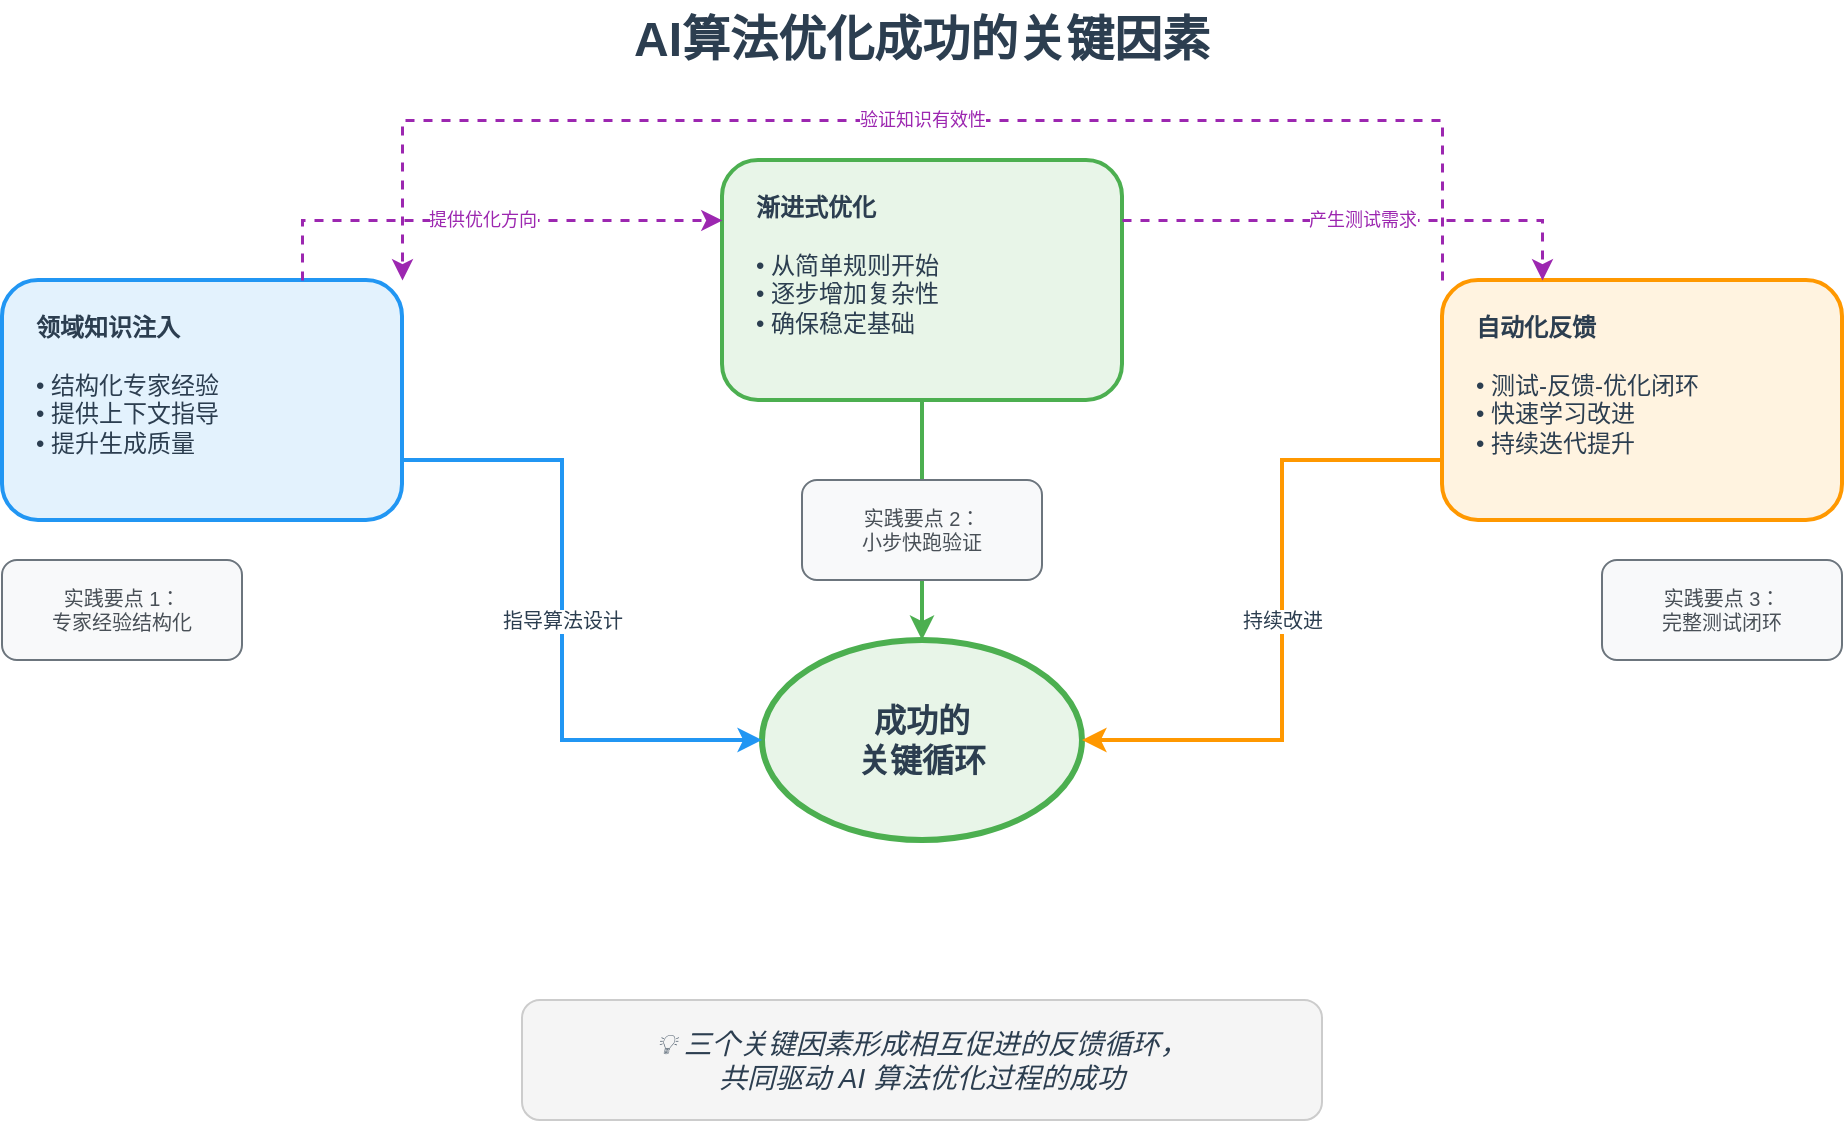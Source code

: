 <mxfile>
    <diagram name="成功关键因素" id="success-key-factors">
        <mxGraphModel dx="489" dy="532" grid="1" gridSize="10" guides="1" tooltips="1" connect="1" arrows="1" fold="1" page="1" pageScale="1" pageWidth="1169" pageHeight="827" math="0" shadow="0">
            <root>
                <mxCell id="0"/>
                <mxCell id="1" parent="0"/>
                <mxCell id="title" value="AI算法优化成功的关键因素" style="text;html=1;strokeColor=none;fillColor=none;align=center;verticalAlign=middle;whiteSpace=wrap;rounded=0;fontSize=24;fontStyle=1;fontColor=#2c3e50;" parent="1" vertex="1">
                    <mxGeometry x="400" y="40" width="360" height="40" as="geometry"/>
                </mxCell>
                <mxCell id="center" value="成功的&#xa;关键循环" style="ellipse;whiteSpace=wrap;html=1;fontSize=16;fontStyle=1;fillColor=#e8f5e8;strokeColor=#4CAF50;strokeWidth=3;fontColor=#2c3e50;" parent="1" vertex="1">
                    <mxGeometry x="500" y="360" width="160" height="100" as="geometry"/>
                </mxCell>
                <mxCell id="domain-knowledge" value="&lt;b&gt;领域知识注入&lt;/b&gt;&lt;br/&gt;&lt;br/&gt;• 结构化专家经验&lt;br/&gt;• 提供上下文指导&lt;br/&gt;• 提升生成质量" style="rounded=1;whiteSpace=wrap;html=1;fontSize=12;fillColor=#e3f2fd;strokeColor=#2196F3;strokeWidth=2;align=left;verticalAlign=top;spacingLeft=15;spacingTop=10;fontColor=#2c3e50;" parent="1" vertex="1">
                    <mxGeometry x="120" y="180" width="200" height="120" as="geometry"/>
                </mxCell>
                <mxCell id="progressive-optimization" value="&lt;b&gt;渐进式优化&lt;/b&gt;&lt;br/&gt;&lt;br/&gt;• 从简单规则开始&lt;br/&gt;• 逐步增加复杂性&lt;br/&gt;• 确保稳定基础" style="rounded=1;whiteSpace=wrap;html=1;fontSize=12;fillColor=#e8f5e8;strokeColor=#4CAF50;strokeWidth=2;align=left;verticalAlign=top;spacingLeft=15;spacingTop=10;fontColor=#2c3e50;" parent="1" vertex="1">
                    <mxGeometry x="480" y="120" width="200" height="120" as="geometry"/>
                </mxCell>
                <mxCell id="auto-feedback" value="&lt;b&gt;自动化反馈&lt;/b&gt;&lt;br/&gt;&lt;br/&gt;• 测试-反馈-优化闭环&lt;br/&gt;• 快速学习改进&lt;br/&gt;• 持续迭代提升" style="rounded=1;whiteSpace=wrap;html=1;fontSize=12;fillColor=#fff3e0;strokeColor=#FF9800;strokeWidth=2;align=left;verticalAlign=top;spacingLeft=15;spacingTop=10;fontColor=#2c3e50;" parent="1" vertex="1">
                    <mxGeometry x="840" y="180" width="200" height="120" as="geometry"/>
                </mxCell>
                <mxCell id="edge1" value="指导算法设计" style="edgeStyle=orthogonalEdgeStyle;rounded=0;orthogonalLoop=1;jettySize=auto;html=1;exitX=1;exitY=0.75;exitDx=0;exitDy=0;entryX=0;entryY=0.5;entryDx=0;entryDy=0;strokeColor=#2196F3;strokeWidth=2;fontSize=10;fontColor=#2c3e50;" parent="1" source="domain-knowledge" target="center" edge="1">
                    <mxGeometry relative="1" as="geometry">
                        <Array as="points">
                            <mxPoint x="400" y="270"/>
                            <mxPoint x="400" y="410"/>
                        </Array>
                    </mxGeometry>
                </mxCell>
                <mxCell id="edge2" value="稳定推进" style="edgeStyle=orthogonalEdgeStyle;rounded=0;orthogonalLoop=1;jettySize=auto;html=1;exitX=0.5;exitY=1;exitDx=0;exitDy=0;entryX=0.5;entryY=0;entryDx=0;entryDy=0;strokeColor=#4CAF50;strokeWidth=2;fontSize=10;fontColor=#2c3e50;" parent="1" source="progressive-optimization" target="center" edge="1">
                    <mxGeometry relative="1" as="geometry"/>
                </mxCell>
                <mxCell id="edge3" value="持续改进" style="edgeStyle=orthogonalEdgeStyle;rounded=0;orthogonalLoop=1;jettySize=auto;html=1;exitX=0;exitY=0.75;exitDx=0;exitDy=0;entryX=1;entryY=0.5;entryDx=0;entryDy=0;strokeColor=#FF9800;strokeWidth=2;fontSize=10;fontColor=#2c3e50;" parent="1" source="auto-feedback" target="center" edge="1">
                    <mxGeometry relative="1" as="geometry">
                        <Array as="points">
                            <mxPoint x="760" y="270"/>
                            <mxPoint x="760" y="410"/>
                        </Array>
                    </mxGeometry>
                </mxCell>
                <mxCell id="edge4" value="提供优化方向" style="edgeStyle=orthogonalEdgeStyle;rounded=0;orthogonalLoop=1;jettySize=auto;html=1;exitX=0.75;exitY=0;exitDx=0;exitDy=0;entryX=0;entryY=0.25;entryDx=0;entryDy=0;strokeColor=#9C27B0;strokeWidth=1.5;fontSize=9;fontColor=#9C27B0;dashed=1;" parent="1" source="domain-knowledge" target="progressive-optimization" edge="1">
                    <mxGeometry relative="1" as="geometry">
                        <Array as="points">
                            <mxPoint x="270" y="150"/>
                        </Array>
                    </mxGeometry>
                </mxCell>
                <mxCell id="edge5" value="产生测试需求" style="edgeStyle=orthogonalEdgeStyle;rounded=0;orthogonalLoop=1;jettySize=auto;html=1;exitX=1;exitY=0.25;exitDx=0;exitDy=0;entryX=0.25;entryY=0;entryDx=0;entryDy=0;strokeColor=#9C27B0;strokeWidth=1.5;fontSize=9;fontColor=#9C27B0;dashed=1;" parent="1" source="progressive-optimization" target="auto-feedback" edge="1">
                    <mxGeometry relative="1" as="geometry">
                        <Array as="points">
                            <mxPoint x="890" y="150"/>
                        </Array>
                    </mxGeometry>
                </mxCell>
                <mxCell id="edge6" value="验证知识有效性" style="edgeStyle=orthogonalEdgeStyle;rounded=0;orthogonalLoop=1;jettySize=auto;html=1;exitX=0;exitY=0;exitDx=0;exitDy=0;entryX=1;entryY=0;entryDx=0;entryDy=0;strokeColor=#9C27B0;strokeWidth=1.5;fontSize=9;fontColor=#9C27B0;dashed=1;" parent="1" source="auto-feedback" target="domain-knowledge" edge="1">
                    <mxGeometry relative="1" as="geometry">
                        <Array as="points">
                            <mxPoint x="840" y="100"/>
                            <mxPoint x="320" y="100"/>
                        </Array>
                    </mxGeometry>
                </mxCell>
                <mxCell id="legend" value="💡 三个关键因素形成相互促进的反馈循环，&lt;br&gt;共同驱动 AI 算法优化过程的成功" style="rounded=1;whiteSpace=wrap;html=1;fontSize=14;fillColor=#f5f5f5;strokeColor=#cccccc;strokeWidth=1;fontColor=#2c3e50;align=center;fontStyle=2;" parent="1" vertex="1">
                    <mxGeometry x="380" y="540" width="400" height="60" as="geometry"/>
                </mxCell>
                <mxCell id="practice-point1" value="实践要点 1：&#xa;专家经验结构化" style="rounded=1;whiteSpace=wrap;html=1;fontSize=10;fillColor=#f8f9fa;strokeColor=#6c757d;strokeWidth=1;fontColor=#495057;align=center;" parent="1" vertex="1">
                    <mxGeometry x="120" y="320" width="120" height="50" as="geometry"/>
                </mxCell>
                <mxCell id="practice-point2" value="实践要点 2：&#xa;小步快跑验证" style="rounded=1;whiteSpace=wrap;html=1;fontSize=10;fillColor=#f8f9fa;strokeColor=#6c757d;strokeWidth=1;fontColor=#495057;align=center;" parent="1" vertex="1">
                    <mxGeometry x="520" y="280" width="120" height="50" as="geometry"/>
                </mxCell>
                <mxCell id="practice-point3" value="实践要点 3：&#xa;完整测试闭环" style="rounded=1;whiteSpace=wrap;html=1;fontSize=10;fillColor=#f8f9fa;strokeColor=#6c757d;strokeWidth=1;fontColor=#495057;align=center;" parent="1" vertex="1">
                    <mxGeometry x="920" y="320" width="120" height="50" as="geometry"/>
                </mxCell>
            </root>
        </mxGraphModel>
    </diagram>
</mxfile>